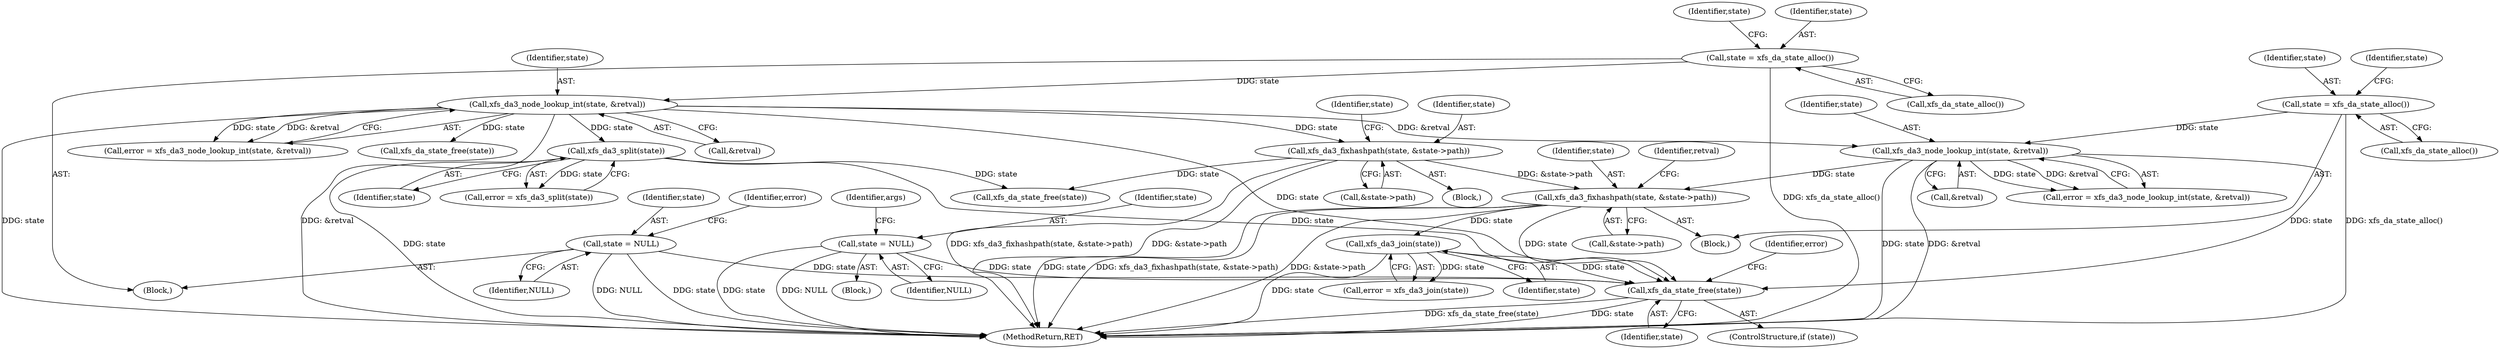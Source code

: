 digraph "0_linux_8275cdd0e7ac550dcce2b3ef6d2fb3b808c1ae59_1@API" {
"1000716" [label="(Call,xfs_da_state_free(state))"];
"1000579" [label="(Call,xfs_da3_node_lookup_int(state, &retval))"];
"1000539" [label="(Call,state = xfs_da_state_alloc())"];
"1000182" [label="(Call,xfs_da3_node_lookup_int(state, &retval))"];
"1000147" [label="(Call,state = xfs_da_state_alloc())"];
"1000318" [label="(Call,state = NULL)"];
"1000615" [label="(Call,xfs_da3_fixhashpath(state, &state->path))"];
"1000435" [label="(Call,xfs_da3_fixhashpath(state, &state->path))"];
"1000392" [label="(Call,xfs_da3_split(state))"];
"1000641" [label="(Call,xfs_da3_join(state))"];
"1000443" [label="(Call,state = NULL)"];
"1000641" [label="(Call,xfs_da3_join(state))"];
"1000184" [label="(Call,&retval)"];
"1000580" [label="(Identifier,state)"];
"1000437" [label="(Call,&state->path)"];
"1000443" [label="(Call,state = NULL)"];
"1000539" [label="(Call,state = xfs_da_state_alloc())"];
"1000182" [label="(Call,xfs_da3_node_lookup_int(state, &retval))"];
"1000392" [label="(Call,xfs_da3_split(state))"];
"1000315" [label="(Block,)"];
"1000435" [label="(Call,xfs_da3_fixhashpath(state, &state->path))"];
"1000478" [label="(Block,)"];
"1000579" [label="(Call,xfs_da3_node_lookup_int(state, &retval))"];
"1000180" [label="(Call,error = xfs_da3_node_lookup_int(state, &retval))"];
"1000616" [label="(Identifier,state)"];
"1000447" [label="(Identifier,error)"];
"1000714" [label="(ControlStructure,if (state))"];
"1000716" [label="(Call,xfs_da_state_free(state))"];
"1000319" [label="(Identifier,state)"];
"1000323" [label="(Identifier,args)"];
"1000639" [label="(Call,error = xfs_da3_join(state))"];
"1000541" [label="(Call,xfs_da_state_alloc())"];
"1000147" [label="(Call,state = xfs_da_state_alloc())"];
"1000320" [label="(Identifier,NULL)"];
"1000724" [label="(MethodReturn,RET)"];
"1000152" [label="(Identifier,state)"];
"1000318" [label="(Call,state = NULL)"];
"1000623" [label="(Identifier,retval)"];
"1000581" [label="(Call,&retval)"];
"1000434" [label="(Block,)"];
"1000540" [label="(Identifier,state)"];
"1000441" [label="(Call,xfs_da_state_free(state))"];
"1000390" [label="(Call,error = xfs_da3_split(state))"];
"1000577" [label="(Call,error = xfs_da3_node_lookup_int(state, &retval))"];
"1000149" [label="(Call,xfs_da_state_alloc())"];
"1000183" [label="(Identifier,state)"];
"1000544" [label="(Identifier,state)"];
"1000617" [label="(Call,&state->path)"];
"1000642" [label="(Identifier,state)"];
"1000442" [label="(Identifier,state)"];
"1000445" [label="(Identifier,NULL)"];
"1000717" [label="(Identifier,state)"];
"1000444" [label="(Identifier,state)"];
"1000316" [label="(Call,xfs_da_state_free(state))"];
"1000719" [label="(Identifier,error)"];
"1000148" [label="(Identifier,state)"];
"1000393" [label="(Identifier,state)"];
"1000436" [label="(Identifier,state)"];
"1000126" [label="(Block,)"];
"1000615" [label="(Call,xfs_da3_fixhashpath(state, &state->path))"];
"1000716" -> "1000714"  [label="AST: "];
"1000716" -> "1000717"  [label="CFG: "];
"1000717" -> "1000716"  [label="AST: "];
"1000719" -> "1000716"  [label="CFG: "];
"1000716" -> "1000724"  [label="DDG: xfs_da_state_free(state)"];
"1000716" -> "1000724"  [label="DDG: state"];
"1000579" -> "1000716"  [label="DDG: state"];
"1000318" -> "1000716"  [label="DDG: state"];
"1000615" -> "1000716"  [label="DDG: state"];
"1000392" -> "1000716"  [label="DDG: state"];
"1000641" -> "1000716"  [label="DDG: state"];
"1000182" -> "1000716"  [label="DDG: state"];
"1000443" -> "1000716"  [label="DDG: state"];
"1000579" -> "1000577"  [label="AST: "];
"1000579" -> "1000581"  [label="CFG: "];
"1000580" -> "1000579"  [label="AST: "];
"1000581" -> "1000579"  [label="AST: "];
"1000577" -> "1000579"  [label="CFG: "];
"1000579" -> "1000724"  [label="DDG: state"];
"1000579" -> "1000724"  [label="DDG: &retval"];
"1000579" -> "1000577"  [label="DDG: state"];
"1000579" -> "1000577"  [label="DDG: &retval"];
"1000539" -> "1000579"  [label="DDG: state"];
"1000182" -> "1000579"  [label="DDG: &retval"];
"1000579" -> "1000615"  [label="DDG: state"];
"1000539" -> "1000478"  [label="AST: "];
"1000539" -> "1000541"  [label="CFG: "];
"1000540" -> "1000539"  [label="AST: "];
"1000541" -> "1000539"  [label="AST: "];
"1000544" -> "1000539"  [label="CFG: "];
"1000539" -> "1000724"  [label="DDG: xfs_da_state_alloc()"];
"1000182" -> "1000180"  [label="AST: "];
"1000182" -> "1000184"  [label="CFG: "];
"1000183" -> "1000182"  [label="AST: "];
"1000184" -> "1000182"  [label="AST: "];
"1000180" -> "1000182"  [label="CFG: "];
"1000182" -> "1000724"  [label="DDG: &retval"];
"1000182" -> "1000724"  [label="DDG: state"];
"1000182" -> "1000180"  [label="DDG: state"];
"1000182" -> "1000180"  [label="DDG: &retval"];
"1000147" -> "1000182"  [label="DDG: state"];
"1000182" -> "1000316"  [label="DDG: state"];
"1000182" -> "1000392"  [label="DDG: state"];
"1000182" -> "1000435"  [label="DDG: state"];
"1000147" -> "1000126"  [label="AST: "];
"1000147" -> "1000149"  [label="CFG: "];
"1000148" -> "1000147"  [label="AST: "];
"1000149" -> "1000147"  [label="AST: "];
"1000152" -> "1000147"  [label="CFG: "];
"1000147" -> "1000724"  [label="DDG: xfs_da_state_alloc()"];
"1000318" -> "1000315"  [label="AST: "];
"1000318" -> "1000320"  [label="CFG: "];
"1000319" -> "1000318"  [label="AST: "];
"1000320" -> "1000318"  [label="AST: "];
"1000323" -> "1000318"  [label="CFG: "];
"1000318" -> "1000724"  [label="DDG: state"];
"1000318" -> "1000724"  [label="DDG: NULL"];
"1000615" -> "1000478"  [label="AST: "];
"1000615" -> "1000617"  [label="CFG: "];
"1000616" -> "1000615"  [label="AST: "];
"1000617" -> "1000615"  [label="AST: "];
"1000623" -> "1000615"  [label="CFG: "];
"1000615" -> "1000724"  [label="DDG: &state->path"];
"1000615" -> "1000724"  [label="DDG: state"];
"1000615" -> "1000724"  [label="DDG: xfs_da3_fixhashpath(state, &state->path)"];
"1000435" -> "1000615"  [label="DDG: &state->path"];
"1000615" -> "1000641"  [label="DDG: state"];
"1000435" -> "1000434"  [label="AST: "];
"1000435" -> "1000437"  [label="CFG: "];
"1000436" -> "1000435"  [label="AST: "];
"1000437" -> "1000435"  [label="AST: "];
"1000442" -> "1000435"  [label="CFG: "];
"1000435" -> "1000724"  [label="DDG: &state->path"];
"1000435" -> "1000724"  [label="DDG: xfs_da3_fixhashpath(state, &state->path)"];
"1000435" -> "1000441"  [label="DDG: state"];
"1000392" -> "1000390"  [label="AST: "];
"1000392" -> "1000393"  [label="CFG: "];
"1000393" -> "1000392"  [label="AST: "];
"1000390" -> "1000392"  [label="CFG: "];
"1000392" -> "1000724"  [label="DDG: state"];
"1000392" -> "1000390"  [label="DDG: state"];
"1000392" -> "1000441"  [label="DDG: state"];
"1000641" -> "1000639"  [label="AST: "];
"1000641" -> "1000642"  [label="CFG: "];
"1000642" -> "1000641"  [label="AST: "];
"1000639" -> "1000641"  [label="CFG: "];
"1000641" -> "1000724"  [label="DDG: state"];
"1000641" -> "1000639"  [label="DDG: state"];
"1000443" -> "1000126"  [label="AST: "];
"1000443" -> "1000445"  [label="CFG: "];
"1000444" -> "1000443"  [label="AST: "];
"1000445" -> "1000443"  [label="AST: "];
"1000447" -> "1000443"  [label="CFG: "];
"1000443" -> "1000724"  [label="DDG: NULL"];
"1000443" -> "1000724"  [label="DDG: state"];
}
